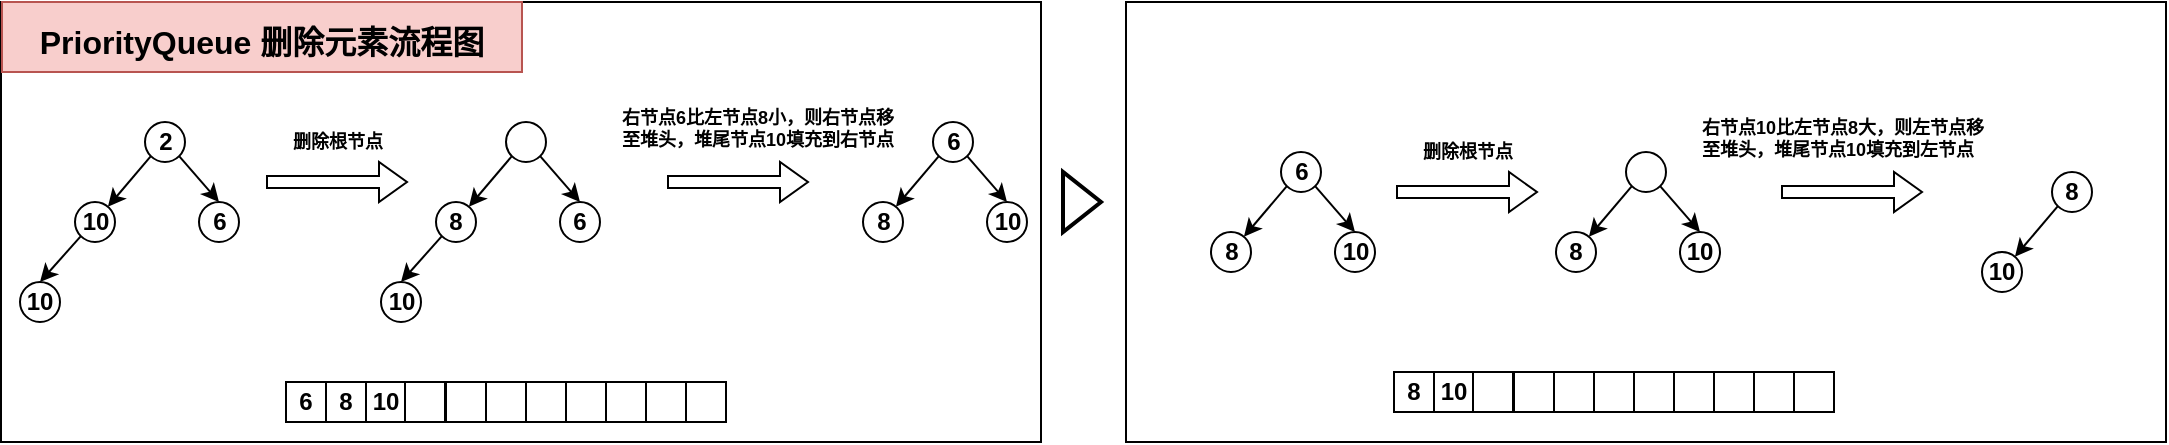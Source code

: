 <mxfile version="12.2.2" type="device" pages="1"><diagram id="MrqEWyNF0OAdgfafdEVk" name="Page-1"><mxGraphModel dx="1899" dy="792" grid="1" gridSize="10" guides="1" tooltips="1" connect="1" arrows="1" fold="1" page="1" pageScale="1" pageWidth="827" pageHeight="1169" math="0" shadow="0"><root><mxCell id="0"/><mxCell id="1" parent="0"/><mxCell id="KQXcP_goRiybFg4-k0nE-110" value="" style="rounded=0;whiteSpace=wrap;html=1;fontStyle=1" parent="1" vertex="1"><mxGeometry x="561" y="1150" width="520" height="220" as="geometry"/></mxCell><mxCell id="KQXcP_goRiybFg4-k0nE-100" value="" style="rounded=0;whiteSpace=wrap;html=1;fontStyle=1" parent="1" vertex="1"><mxGeometry x="-1.5" y="1150" width="520" height="220" as="geometry"/></mxCell><mxCell id="7aIYgFxGuWEdtV6C0_PY-282" value="&lt;font style=&quot;font-size: 16px&quot;&gt;PriorityQueue 删除元素流程图&lt;/font&gt;" style="text;html=1;strokeColor=#b85450;fillColor=#f8cecc;align=center;verticalAlign=middle;whiteSpace=wrap;rounded=0;fontStyle=1;fontSize=20;" parent="1" vertex="1"><mxGeometry x="-1" y="1150" width="260" height="35" as="geometry"/></mxCell><mxCell id="KQXcP_goRiybFg4-k0nE-3" value="6" style="ellipse;whiteSpace=wrap;html=1;aspect=fixed;fontStyle=1" parent="1" vertex="1"><mxGeometry x="97.5" y="1250" width="20" height="20" as="geometry"/></mxCell><mxCell id="KQXcP_goRiybFg4-k0nE-4" style="rounded=0;orthogonalLoop=1;jettySize=auto;html=1;exitX=0;exitY=1;exitDx=0;exitDy=0;fontStyle=1" parent="1" source="KQXcP_goRiybFg4-k0nE-6" target="KQXcP_goRiybFg4-k0nE-8" edge="1"><mxGeometry relative="1" as="geometry"/></mxCell><mxCell id="KQXcP_goRiybFg4-k0nE-5" style="edgeStyle=none;rounded=0;orthogonalLoop=1;jettySize=auto;html=1;exitX=1;exitY=1;exitDx=0;exitDy=0;entryX=0.5;entryY=0;entryDx=0;entryDy=0;fontStyle=1" parent="1" source="KQXcP_goRiybFg4-k0nE-6" target="KQXcP_goRiybFg4-k0nE-3" edge="1"><mxGeometry relative="1" as="geometry"/></mxCell><mxCell id="KQXcP_goRiybFg4-k0nE-6" value="2" style="ellipse;whiteSpace=wrap;html=1;aspect=fixed;fontStyle=1" parent="1" vertex="1"><mxGeometry x="70.5" y="1210" width="20" height="20" as="geometry"/></mxCell><mxCell id="KQXcP_goRiybFg4-k0nE-7" style="edgeStyle=none;rounded=0;orthogonalLoop=1;jettySize=auto;html=1;exitX=0;exitY=1;exitDx=0;exitDy=0;entryX=0.5;entryY=0;entryDx=0;entryDy=0;fontStyle=1" parent="1" source="KQXcP_goRiybFg4-k0nE-8" target="KQXcP_goRiybFg4-k0nE-10" edge="1"><mxGeometry relative="1" as="geometry"/></mxCell><mxCell id="KQXcP_goRiybFg4-k0nE-8" value="10" style="ellipse;whiteSpace=wrap;html=1;aspect=fixed;fontStyle=1" parent="1" vertex="1"><mxGeometry x="35.5" y="1250" width="20" height="20" as="geometry"/></mxCell><mxCell id="KQXcP_goRiybFg4-k0nE-9" value="" style="shape=singleArrow;whiteSpace=wrap;html=1;fontStyle=1" parent="1" vertex="1"><mxGeometry x="131.5" y="1230" width="70" height="20" as="geometry"/></mxCell><mxCell id="KQXcP_goRiybFg4-k0nE-10" value="10" style="ellipse;whiteSpace=wrap;html=1;aspect=fixed;fontStyle=1" parent="1" vertex="1"><mxGeometry x="8" y="1290" width="20" height="20" as="geometry"/></mxCell><mxCell id="KQXcP_goRiybFg4-k0nE-11" value="6" style="ellipse;whiteSpace=wrap;html=1;aspect=fixed;fontStyle=1" parent="1" vertex="1"><mxGeometry x="278" y="1250" width="20" height="20" as="geometry"/></mxCell><mxCell id="KQXcP_goRiybFg4-k0nE-12" style="rounded=0;orthogonalLoop=1;jettySize=auto;html=1;exitX=0;exitY=1;exitDx=0;exitDy=0;fontStyle=1" parent="1" source="KQXcP_goRiybFg4-k0nE-14" target="KQXcP_goRiybFg4-k0nE-16" edge="1"><mxGeometry relative="1" as="geometry"/></mxCell><mxCell id="KQXcP_goRiybFg4-k0nE-13" style="edgeStyle=none;rounded=0;orthogonalLoop=1;jettySize=auto;html=1;exitX=1;exitY=1;exitDx=0;exitDy=0;entryX=0.5;entryY=0;entryDx=0;entryDy=0;fontStyle=1" parent="1" source="KQXcP_goRiybFg4-k0nE-14" target="KQXcP_goRiybFg4-k0nE-11" edge="1"><mxGeometry relative="1" as="geometry"/></mxCell><mxCell id="KQXcP_goRiybFg4-k0nE-14" value="" style="ellipse;whiteSpace=wrap;html=1;aspect=fixed;fontStyle=1" parent="1" vertex="1"><mxGeometry x="251" y="1210" width="20" height="20" as="geometry"/></mxCell><mxCell id="KQXcP_goRiybFg4-k0nE-15" style="edgeStyle=none;rounded=0;orthogonalLoop=1;jettySize=auto;html=1;exitX=0;exitY=1;exitDx=0;exitDy=0;entryX=0.5;entryY=0;entryDx=0;entryDy=0;fontStyle=1" parent="1" source="KQXcP_goRiybFg4-k0nE-16" target="KQXcP_goRiybFg4-k0nE-17" edge="1"><mxGeometry relative="1" as="geometry"/></mxCell><mxCell id="KQXcP_goRiybFg4-k0nE-16" value="8" style="ellipse;whiteSpace=wrap;html=1;aspect=fixed;fontStyle=1" parent="1" vertex="1"><mxGeometry x="216" y="1250" width="20" height="20" as="geometry"/></mxCell><mxCell id="KQXcP_goRiybFg4-k0nE-17" value="10" style="ellipse;whiteSpace=wrap;html=1;aspect=fixed;fontStyle=1" parent="1" vertex="1"><mxGeometry x="188.5" y="1290" width="20" height="20" as="geometry"/></mxCell><mxCell id="KQXcP_goRiybFg4-k0nE-18" value="6" style="rounded=0;whiteSpace=wrap;html=1;fontStyle=1" parent="1" vertex="1"><mxGeometry x="141" y="1340" width="20" height="20" as="geometry"/></mxCell><mxCell id="KQXcP_goRiybFg4-k0nE-19" value="10" style="rounded=0;whiteSpace=wrap;html=1;fontStyle=1" parent="1" vertex="1"><mxGeometry x="181" y="1340" width="20" height="20" as="geometry"/></mxCell><mxCell id="KQXcP_goRiybFg4-k0nE-20" value="" style="rounded=0;whiteSpace=wrap;html=1;fontStyle=1" parent="1" vertex="1"><mxGeometry x="221" y="1340" width="20" height="20" as="geometry"/></mxCell><mxCell id="KQXcP_goRiybFg4-k0nE-21" value="" style="rounded=0;whiteSpace=wrap;html=1;fontStyle=1" parent="1" vertex="1"><mxGeometry x="261" y="1340" width="20" height="20" as="geometry"/></mxCell><mxCell id="KQXcP_goRiybFg4-k0nE-22" value="" style="rounded=0;whiteSpace=wrap;html=1;fontStyle=1" parent="1" vertex="1"><mxGeometry x="301" y="1340" width="20" height="20" as="geometry"/></mxCell><mxCell id="KQXcP_goRiybFg4-k0nE-23" value="" style="rounded=0;whiteSpace=wrap;html=1;fontStyle=1" parent="1" vertex="1"><mxGeometry x="341" y="1340" width="20" height="20" as="geometry"/></mxCell><mxCell id="KQXcP_goRiybFg4-k0nE-24" value="" style="rounded=0;whiteSpace=wrap;html=1;fontStyle=1" parent="1" vertex="1"><mxGeometry x="321" y="1340" width="20" height="20" as="geometry"/></mxCell><mxCell id="KQXcP_goRiybFg4-k0nE-25" value="" style="rounded=0;whiteSpace=wrap;html=1;fontStyle=1" parent="1" vertex="1"><mxGeometry x="200.5" y="1340" width="20" height="20" as="geometry"/></mxCell><mxCell id="KQXcP_goRiybFg4-k0nE-26" value="" style="rounded=0;whiteSpace=wrap;html=1;fontStyle=1" parent="1" vertex="1"><mxGeometry x="241" y="1340" width="20" height="20" as="geometry"/></mxCell><mxCell id="KQXcP_goRiybFg4-k0nE-27" value="8" style="rounded=0;whiteSpace=wrap;html=1;fontStyle=1" parent="1" vertex="1"><mxGeometry x="161" y="1340" width="20" height="20" as="geometry"/></mxCell><mxCell id="KQXcP_goRiybFg4-k0nE-28" value="" style="rounded=0;whiteSpace=wrap;html=1;fontStyle=1" parent="1" vertex="1"><mxGeometry x="281" y="1340" width="20" height="20" as="geometry"/></mxCell><mxCell id="KQXcP_goRiybFg4-k0nE-29" value="删除根节点" style="text;html=1;strokeColor=none;fillColor=none;align=center;verticalAlign=middle;whiteSpace=wrap;rounded=0;fontStyle=1;fontSize=9;" parent="1" vertex="1"><mxGeometry x="127" y="1210" width="80" height="20" as="geometry"/></mxCell><mxCell id="KQXcP_goRiybFg4-k0nE-30" value="10" style="ellipse;whiteSpace=wrap;html=1;aspect=fixed;fontStyle=1" parent="1" vertex="1"><mxGeometry x="491.5" y="1250" width="20" height="20" as="geometry"/></mxCell><mxCell id="KQXcP_goRiybFg4-k0nE-31" style="rounded=0;orthogonalLoop=1;jettySize=auto;html=1;exitX=0;exitY=1;exitDx=0;exitDy=0;fontStyle=1" parent="1" source="KQXcP_goRiybFg4-k0nE-33" target="KQXcP_goRiybFg4-k0nE-35" edge="1"><mxGeometry relative="1" as="geometry"/></mxCell><mxCell id="KQXcP_goRiybFg4-k0nE-32" style="edgeStyle=none;rounded=0;orthogonalLoop=1;jettySize=auto;html=1;exitX=1;exitY=1;exitDx=0;exitDy=0;entryX=0.5;entryY=0;entryDx=0;entryDy=0;fontStyle=1" parent="1" source="KQXcP_goRiybFg4-k0nE-33" target="KQXcP_goRiybFg4-k0nE-30" edge="1"><mxGeometry relative="1" as="geometry"/></mxCell><mxCell id="KQXcP_goRiybFg4-k0nE-33" value="6" style="ellipse;whiteSpace=wrap;html=1;aspect=fixed;fontStyle=1" parent="1" vertex="1"><mxGeometry x="464.5" y="1210" width="20" height="20" as="geometry"/></mxCell><mxCell id="KQXcP_goRiybFg4-k0nE-35" value="8" style="ellipse;whiteSpace=wrap;html=1;aspect=fixed;fontStyle=1" parent="1" vertex="1"><mxGeometry x="429.5" y="1250" width="20" height="20" as="geometry"/></mxCell><mxCell id="KQXcP_goRiybFg4-k0nE-44" value="" style="shape=singleArrow;whiteSpace=wrap;html=1;fontStyle=1" parent="1" vertex="1"><mxGeometry x="332" y="1230" width="70" height="20" as="geometry"/></mxCell><mxCell id="KQXcP_goRiybFg4-k0nE-45" value="右节点6比左节点8小，则右节点移&lt;br style=&quot;font-size: 9px;&quot;&gt;至堆头，堆尾节点10填充到右节点" style="text;html=1;resizable=0;points=[];autosize=1;align=left;verticalAlign=top;spacingTop=-4;fontStyle=1;fontSize=9;" parent="1" vertex="1"><mxGeometry x="306.5" y="1200" width="200" height="30" as="geometry"/></mxCell><mxCell id="KQXcP_goRiybFg4-k0nE-46" value="10" style="ellipse;whiteSpace=wrap;html=1;aspect=fixed;fontStyle=1" parent="1" vertex="1"><mxGeometry x="838" y="1265" width="20" height="20" as="geometry"/></mxCell><mxCell id="KQXcP_goRiybFg4-k0nE-47" style="rounded=0;orthogonalLoop=1;jettySize=auto;html=1;exitX=0;exitY=1;exitDx=0;exitDy=0;fontStyle=1" parent="1" source="KQXcP_goRiybFg4-k0nE-49" target="KQXcP_goRiybFg4-k0nE-50" edge="1"><mxGeometry relative="1" as="geometry"/></mxCell><mxCell id="KQXcP_goRiybFg4-k0nE-48" style="edgeStyle=none;rounded=0;orthogonalLoop=1;jettySize=auto;html=1;exitX=1;exitY=1;exitDx=0;exitDy=0;entryX=0.5;entryY=0;entryDx=0;entryDy=0;fontStyle=1" parent="1" source="KQXcP_goRiybFg4-k0nE-49" target="KQXcP_goRiybFg4-k0nE-46" edge="1"><mxGeometry relative="1" as="geometry"/></mxCell><mxCell id="KQXcP_goRiybFg4-k0nE-49" value="" style="ellipse;whiteSpace=wrap;html=1;aspect=fixed;fontStyle=1" parent="1" vertex="1"><mxGeometry x="811" y="1225" width="20" height="20" as="geometry"/></mxCell><mxCell id="KQXcP_goRiybFg4-k0nE-50" value="8" style="ellipse;whiteSpace=wrap;html=1;aspect=fixed;fontStyle=1" parent="1" vertex="1"><mxGeometry x="776" y="1265" width="20" height="20" as="geometry"/></mxCell><mxCell id="KQXcP_goRiybFg4-k0nE-57" value="10" style="rounded=0;whiteSpace=wrap;html=1;fontStyle=1" parent="1" vertex="1"><mxGeometry x="715" y="1335" width="20" height="20" as="geometry"/></mxCell><mxCell id="KQXcP_goRiybFg4-k0nE-58" value="" style="rounded=0;whiteSpace=wrap;html=1;fontStyle=1" parent="1" vertex="1"><mxGeometry x="755" y="1335" width="20" height="20" as="geometry"/></mxCell><mxCell id="KQXcP_goRiybFg4-k0nE-59" value="" style="rounded=0;whiteSpace=wrap;html=1;fontStyle=1" parent="1" vertex="1"><mxGeometry x="795" y="1335" width="20" height="20" as="geometry"/></mxCell><mxCell id="KQXcP_goRiybFg4-k0nE-60" value="" style="rounded=0;whiteSpace=wrap;html=1;fontStyle=1" parent="1" vertex="1"><mxGeometry x="835" y="1335" width="20" height="20" as="geometry"/></mxCell><mxCell id="KQXcP_goRiybFg4-k0nE-61" value="" style="rounded=0;whiteSpace=wrap;html=1;fontStyle=1" parent="1" vertex="1"><mxGeometry x="875" y="1335" width="20" height="20" as="geometry"/></mxCell><mxCell id="KQXcP_goRiybFg4-k0nE-62" value="" style="rounded=0;whiteSpace=wrap;html=1;fontStyle=1" parent="1" vertex="1"><mxGeometry x="855" y="1335" width="20" height="20" as="geometry"/></mxCell><mxCell id="KQXcP_goRiybFg4-k0nE-63" value="" style="rounded=0;whiteSpace=wrap;html=1;fontStyle=1" parent="1" vertex="1"><mxGeometry x="734.5" y="1335" width="20" height="20" as="geometry"/></mxCell><mxCell id="KQXcP_goRiybFg4-k0nE-64" value="" style="rounded=0;whiteSpace=wrap;html=1;fontStyle=1" parent="1" vertex="1"><mxGeometry x="775" y="1335" width="20" height="20" as="geometry"/></mxCell><mxCell id="KQXcP_goRiybFg4-k0nE-65" value="8" style="rounded=0;whiteSpace=wrap;html=1;fontStyle=1" parent="1" vertex="1"><mxGeometry x="695" y="1335" width="20" height="20" as="geometry"/></mxCell><mxCell id="KQXcP_goRiybFg4-k0nE-66" value="" style="rounded=0;whiteSpace=wrap;html=1;fontStyle=1" parent="1" vertex="1"><mxGeometry x="815" y="1335" width="20" height="20" as="geometry"/></mxCell><mxCell id="KQXcP_goRiybFg4-k0nE-68" style="rounded=0;orthogonalLoop=1;jettySize=auto;html=1;exitX=0;exitY=1;exitDx=0;exitDy=0;fontStyle=1" parent="1" source="KQXcP_goRiybFg4-k0nE-70" target="KQXcP_goRiybFg4-k0nE-71" edge="1"><mxGeometry relative="1" as="geometry"/></mxCell><mxCell id="KQXcP_goRiybFg4-k0nE-70" value="8" style="ellipse;whiteSpace=wrap;html=1;aspect=fixed;fontStyle=1" parent="1" vertex="1"><mxGeometry x="1024" y="1235" width="20" height="20" as="geometry"/></mxCell><mxCell id="KQXcP_goRiybFg4-k0nE-71" value="10" style="ellipse;whiteSpace=wrap;html=1;aspect=fixed;fontStyle=1" parent="1" vertex="1"><mxGeometry x="989" y="1275" width="20" height="20" as="geometry"/></mxCell><mxCell id="KQXcP_goRiybFg4-k0nE-72" value="" style="shape=singleArrow;whiteSpace=wrap;html=1;fontStyle=1" parent="1" vertex="1"><mxGeometry x="889" y="1235" width="70" height="20" as="geometry"/></mxCell><mxCell id="KQXcP_goRiybFg4-k0nE-73" value="10" style="ellipse;whiteSpace=wrap;html=1;aspect=fixed;fontStyle=1" parent="1" vertex="1"><mxGeometry x="665.5" y="1265" width="20" height="20" as="geometry"/></mxCell><mxCell id="KQXcP_goRiybFg4-k0nE-74" style="rounded=0;orthogonalLoop=1;jettySize=auto;html=1;exitX=0;exitY=1;exitDx=0;exitDy=0;fontStyle=1" parent="1" source="KQXcP_goRiybFg4-k0nE-76" target="KQXcP_goRiybFg4-k0nE-77" edge="1"><mxGeometry relative="1" as="geometry"/></mxCell><mxCell id="KQXcP_goRiybFg4-k0nE-75" style="edgeStyle=none;rounded=0;orthogonalLoop=1;jettySize=auto;html=1;exitX=1;exitY=1;exitDx=0;exitDy=0;entryX=0.5;entryY=0;entryDx=0;entryDy=0;fontStyle=1" parent="1" source="KQXcP_goRiybFg4-k0nE-76" target="KQXcP_goRiybFg4-k0nE-73" edge="1"><mxGeometry relative="1" as="geometry"/></mxCell><mxCell id="KQXcP_goRiybFg4-k0nE-76" value="6" style="ellipse;whiteSpace=wrap;html=1;aspect=fixed;fontStyle=1" parent="1" vertex="1"><mxGeometry x="638.5" y="1225" width="20" height="20" as="geometry"/></mxCell><mxCell id="KQXcP_goRiybFg4-k0nE-77" value="8" style="ellipse;whiteSpace=wrap;html=1;aspect=fixed;fontStyle=1" parent="1" vertex="1"><mxGeometry x="603.5" y="1265" width="20" height="20" as="geometry"/></mxCell><mxCell id="KQXcP_goRiybFg4-k0nE-78" value="" style="shape=singleArrow;whiteSpace=wrap;html=1;fontStyle=1" parent="1" vertex="1"><mxGeometry x="696.5" y="1235" width="70" height="20" as="geometry"/></mxCell><mxCell id="KQXcP_goRiybFg4-k0nE-83" value="" style="rounded=0;whiteSpace=wrap;html=1;fontStyle=1" parent="1" vertex="1"><mxGeometry x="895" y="1335" width="20" height="20" as="geometry"/></mxCell><mxCell id="KQXcP_goRiybFg4-k0nE-101" value="删除根节点" style="text;html=1;strokeColor=none;fillColor=none;align=center;verticalAlign=middle;whiteSpace=wrap;rounded=0;fontStyle=1;fontSize=9;" parent="1" vertex="1"><mxGeometry x="691.5" y="1215" width="80" height="20" as="geometry"/></mxCell><mxCell id="KQXcP_goRiybFg4-k0nE-102" value="右节点10比左节点8大，则左节点移&lt;br style=&quot;font-size: 9px;&quot;&gt;至堆头，堆尾节点10填充到左节点" style="text;html=1;resizable=0;points=[];autosize=1;align=left;verticalAlign=top;spacingTop=-4;fontStyle=1;fontSize=9;" parent="1" vertex="1"><mxGeometry x="846.5" y="1205" width="200" height="30" as="geometry"/></mxCell><mxCell id="KQXcP_goRiybFg4-k0nE-117" value="" style="verticalLabelPosition=bottom;verticalAlign=top;html=1;strokeWidth=2;shape=mxgraph.arrows2.arrow;dy=0.6;dx=40;notch=0;fontSize=9;fontStyle=1" parent="1" vertex="1"><mxGeometry x="529.5" y="1235" width="19" height="30" as="geometry"/></mxCell></root></mxGraphModel></diagram></mxfile>